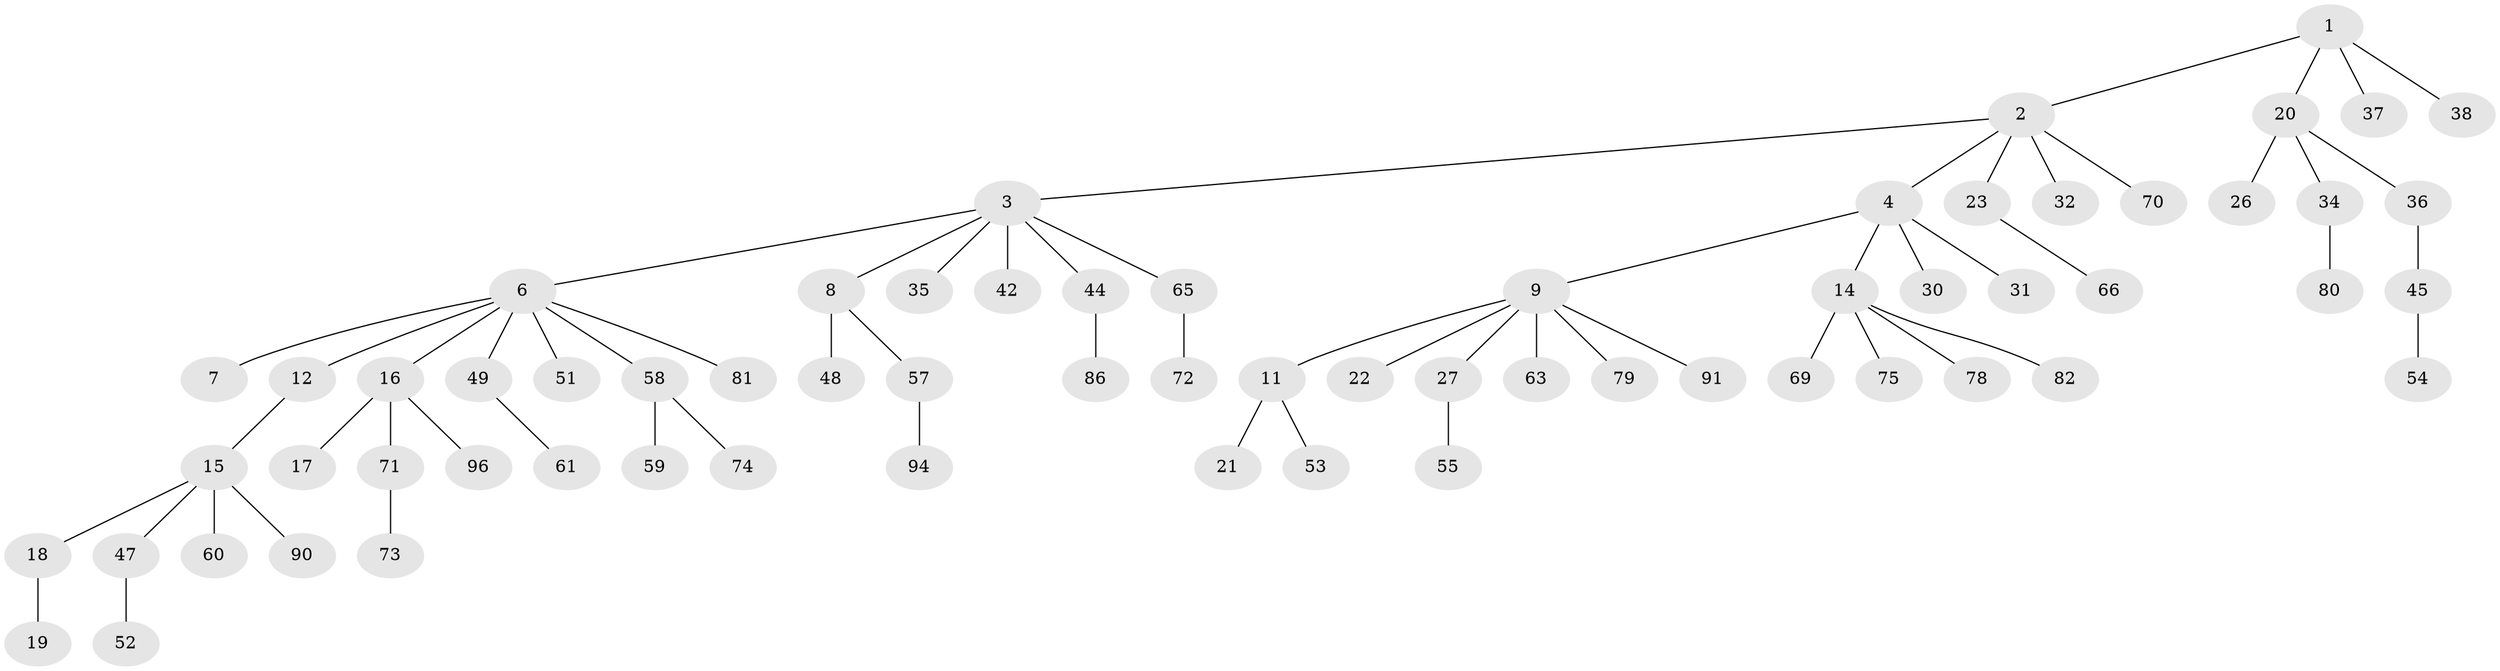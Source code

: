 // original degree distribution, {5: 0.041237113402061855, 7: 0.020618556701030927, 6: 0.020618556701030927, 4: 0.030927835051546393, 3: 0.15463917525773196, 1: 0.5463917525773195, 2: 0.18556701030927836}
// Generated by graph-tools (version 1.1) at 2025/42/03/06/25 10:42:05]
// undirected, 66 vertices, 65 edges
graph export_dot {
graph [start="1"]
  node [color=gray90,style=filled];
  1 [super="+29"];
  2 [super="+77"];
  3 [super="+25"];
  4 [super="+5"];
  6 [super="+13"];
  7;
  8 [super="+41"];
  9 [super="+10"];
  11 [super="+24"];
  12 [super="+28"];
  14 [super="+67"];
  15 [super="+56"];
  16 [super="+39"];
  17 [super="+43"];
  18;
  19;
  20 [super="+33"];
  21;
  22;
  23 [super="+83"];
  26;
  27 [super="+40"];
  30;
  31 [super="+89"];
  32 [super="+46"];
  34 [super="+68"];
  35;
  36;
  37 [super="+87"];
  38;
  42;
  44 [super="+93"];
  45 [super="+50"];
  47 [super="+64"];
  48;
  49 [super="+76"];
  51;
  52;
  53;
  54 [super="+88"];
  55;
  57;
  58 [super="+85"];
  59;
  60 [super="+62"];
  61;
  63;
  65 [super="+95"];
  66;
  69;
  70;
  71;
  72;
  73 [super="+84"];
  74;
  75 [super="+97"];
  78;
  79 [super="+92"];
  80;
  81;
  82;
  86;
  90;
  91;
  94;
  96;
  1 -- 2;
  1 -- 20;
  1 -- 37;
  1 -- 38;
  2 -- 3;
  2 -- 4;
  2 -- 23;
  2 -- 32;
  2 -- 70;
  3 -- 6;
  3 -- 8;
  3 -- 42;
  3 -- 44;
  3 -- 65;
  3 -- 35;
  4 -- 9;
  4 -- 31;
  4 -- 14;
  4 -- 30;
  6 -- 7;
  6 -- 12;
  6 -- 16;
  6 -- 49;
  6 -- 58;
  6 -- 81;
  6 -- 51;
  8 -- 57;
  8 -- 48;
  9 -- 22;
  9 -- 27;
  9 -- 63;
  9 -- 91;
  9 -- 11;
  9 -- 79;
  11 -- 21;
  11 -- 53;
  12 -- 15;
  14 -- 78;
  14 -- 82;
  14 -- 75;
  14 -- 69;
  15 -- 18;
  15 -- 47;
  15 -- 90;
  15 -- 60;
  16 -- 17;
  16 -- 71;
  16 -- 96;
  18 -- 19;
  20 -- 26;
  20 -- 34;
  20 -- 36;
  23 -- 66;
  27 -- 55;
  34 -- 80;
  36 -- 45;
  44 -- 86;
  45 -- 54;
  47 -- 52;
  49 -- 61;
  57 -- 94;
  58 -- 59;
  58 -- 74;
  65 -- 72;
  71 -- 73;
}
